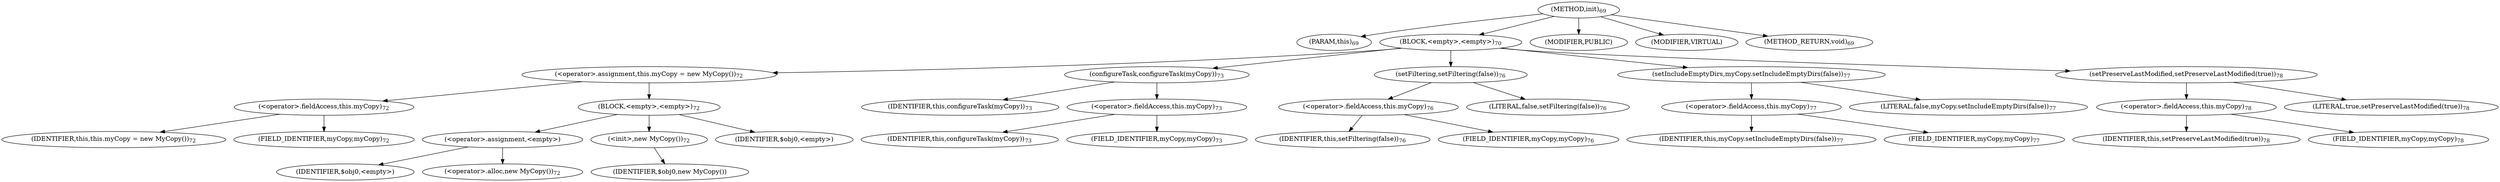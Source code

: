 digraph "init" {  
"77" [label = <(METHOD,init)<SUB>69</SUB>> ]
"4" [label = <(PARAM,this)<SUB>69</SUB>> ]
"78" [label = <(BLOCK,&lt;empty&gt;,&lt;empty&gt;)<SUB>70</SUB>> ]
"79" [label = <(&lt;operator&gt;.assignment,this.myCopy = new MyCopy())<SUB>72</SUB>> ]
"80" [label = <(&lt;operator&gt;.fieldAccess,this.myCopy)<SUB>72</SUB>> ]
"81" [label = <(IDENTIFIER,this,this.myCopy = new MyCopy())<SUB>72</SUB>> ]
"82" [label = <(FIELD_IDENTIFIER,myCopy,myCopy)<SUB>72</SUB>> ]
"83" [label = <(BLOCK,&lt;empty&gt;,&lt;empty&gt;)<SUB>72</SUB>> ]
"84" [label = <(&lt;operator&gt;.assignment,&lt;empty&gt;)> ]
"85" [label = <(IDENTIFIER,$obj0,&lt;empty&gt;)> ]
"86" [label = <(&lt;operator&gt;.alloc,new MyCopy())<SUB>72</SUB>> ]
"87" [label = <(&lt;init&gt;,new MyCopy())<SUB>72</SUB>> ]
"88" [label = <(IDENTIFIER,$obj0,new MyCopy())> ]
"89" [label = <(IDENTIFIER,$obj0,&lt;empty&gt;)> ]
"90" [label = <(configureTask,configureTask(myCopy))<SUB>73</SUB>> ]
"3" [label = <(IDENTIFIER,this,configureTask(myCopy))<SUB>73</SUB>> ]
"91" [label = <(&lt;operator&gt;.fieldAccess,this.myCopy)<SUB>73</SUB>> ]
"92" [label = <(IDENTIFIER,this,configureTask(myCopy))<SUB>73</SUB>> ]
"93" [label = <(FIELD_IDENTIFIER,myCopy,myCopy)<SUB>73</SUB>> ]
"94" [label = <(setFiltering,setFiltering(false))<SUB>76</SUB>> ]
"95" [label = <(&lt;operator&gt;.fieldAccess,this.myCopy)<SUB>76</SUB>> ]
"96" [label = <(IDENTIFIER,this,setFiltering(false))<SUB>76</SUB>> ]
"97" [label = <(FIELD_IDENTIFIER,myCopy,myCopy)<SUB>76</SUB>> ]
"98" [label = <(LITERAL,false,setFiltering(false))<SUB>76</SUB>> ]
"99" [label = <(setIncludeEmptyDirs,myCopy.setIncludeEmptyDirs(false))<SUB>77</SUB>> ]
"100" [label = <(&lt;operator&gt;.fieldAccess,this.myCopy)<SUB>77</SUB>> ]
"101" [label = <(IDENTIFIER,this,myCopy.setIncludeEmptyDirs(false))<SUB>77</SUB>> ]
"102" [label = <(FIELD_IDENTIFIER,myCopy,myCopy)<SUB>77</SUB>> ]
"103" [label = <(LITERAL,false,myCopy.setIncludeEmptyDirs(false))<SUB>77</SUB>> ]
"104" [label = <(setPreserveLastModified,setPreserveLastModified(true))<SUB>78</SUB>> ]
"105" [label = <(&lt;operator&gt;.fieldAccess,this.myCopy)<SUB>78</SUB>> ]
"106" [label = <(IDENTIFIER,this,setPreserveLastModified(true))<SUB>78</SUB>> ]
"107" [label = <(FIELD_IDENTIFIER,myCopy,myCopy)<SUB>78</SUB>> ]
"108" [label = <(LITERAL,true,setPreserveLastModified(true))<SUB>78</SUB>> ]
"109" [label = <(MODIFIER,PUBLIC)> ]
"110" [label = <(MODIFIER,VIRTUAL)> ]
"111" [label = <(METHOD_RETURN,void)<SUB>69</SUB>> ]
  "77" -> "4" 
  "77" -> "78" 
  "77" -> "109" 
  "77" -> "110" 
  "77" -> "111" 
  "78" -> "79" 
  "78" -> "90" 
  "78" -> "94" 
  "78" -> "99" 
  "78" -> "104" 
  "79" -> "80" 
  "79" -> "83" 
  "80" -> "81" 
  "80" -> "82" 
  "83" -> "84" 
  "83" -> "87" 
  "83" -> "89" 
  "84" -> "85" 
  "84" -> "86" 
  "87" -> "88" 
  "90" -> "3" 
  "90" -> "91" 
  "91" -> "92" 
  "91" -> "93" 
  "94" -> "95" 
  "94" -> "98" 
  "95" -> "96" 
  "95" -> "97" 
  "99" -> "100" 
  "99" -> "103" 
  "100" -> "101" 
  "100" -> "102" 
  "104" -> "105" 
  "104" -> "108" 
  "105" -> "106" 
  "105" -> "107" 
}
